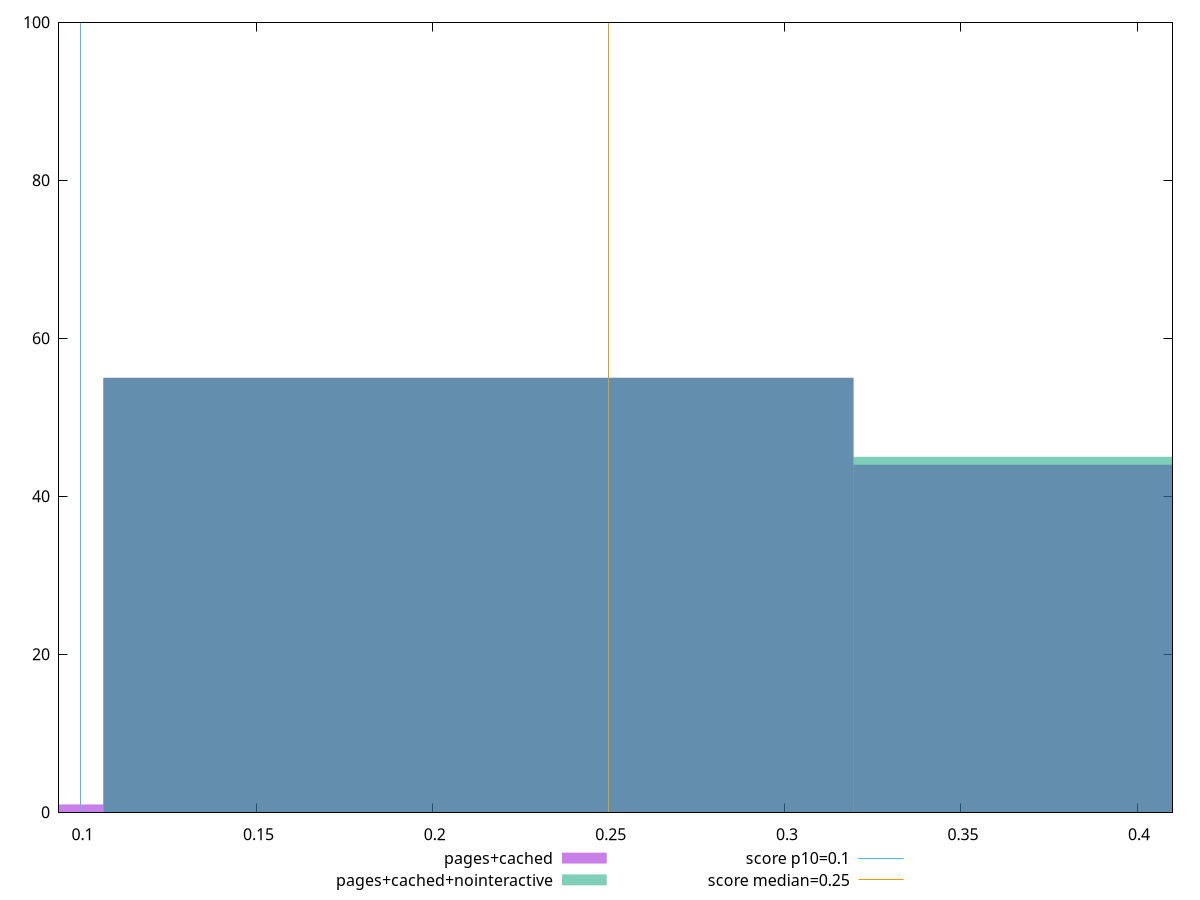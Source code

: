 reset

$pagesCached <<EOF
0.2129898484387515 55
0.425979696877503 44
0 1
EOF

$pagesCachedNointeractive <<EOF
0.2129898484387515 55
0.425979696877503 45
EOF

set key outside below
set boxwidth 0.2129898484387515
set xrange [0.09390384928385416:0.41005506981743695]
set yrange [0:100]
set trange [0:100]
set style fill transparent solid 0.5 noborder

set parametric
set terminal svg size 640, 500 enhanced background rgb 'white'
set output "report_00007_2020-12-11T15:55:29.892Z/cumulative-layout-shift/comparison/histogram/2_vs_3.svg"

plot $pagesCached title "pages+cached" with boxes, \
     $pagesCachedNointeractive title "pages+cached+nointeractive" with boxes, \
     0.1,t title "score p10=0.1", \
     0.25,t title "score median=0.25"

reset
